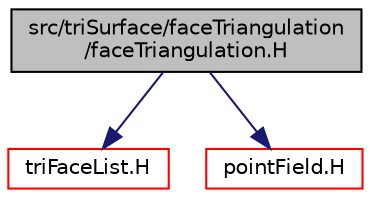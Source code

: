 digraph "src/triSurface/faceTriangulation/faceTriangulation.H"
{
  bgcolor="transparent";
  edge [fontname="Helvetica",fontsize="10",labelfontname="Helvetica",labelfontsize="10"];
  node [fontname="Helvetica",fontsize="10",shape=record];
  Node1 [label="src/triSurface/faceTriangulation\l/faceTriangulation.H",height=0.2,width=0.4,color="black", fillcolor="grey75", style="filled", fontcolor="black"];
  Node1 -> Node2 [color="midnightblue",fontsize="10",style="solid",fontname="Helvetica"];
  Node2 [label="triFaceList.H",height=0.2,width=0.4,color="red",URL="$a08545.html"];
  Node1 -> Node3 [color="midnightblue",fontsize="10",style="solid",fontname="Helvetica"];
  Node3 [label="pointField.H",height=0.2,width=0.4,color="red",URL="$a08775.html"];
}
